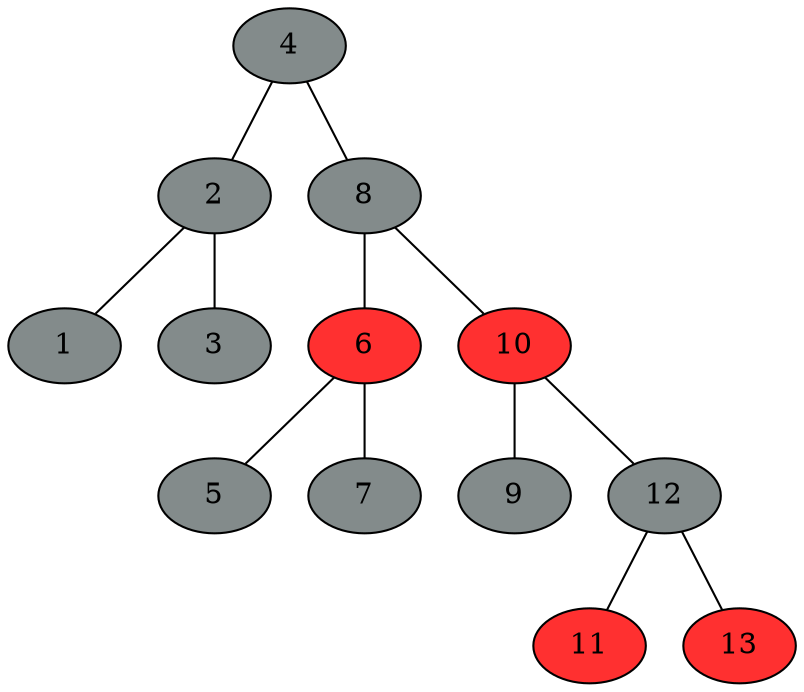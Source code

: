 graph A{
4[style=filled,fillcolor=azure4];
2[style=filled,fillcolor=azure4];
1[style=filled,fillcolor=azure4];
3[style=filled,fillcolor=azure4];
8[style=filled,fillcolor=azure4];
6[style=filled,fillcolor=firebrick1];
5[style=filled,fillcolor=azure4];
7[style=filled,fillcolor=azure4];
10[style=filled,fillcolor=firebrick1];
9[style=filled,fillcolor=azure4];
12[style=filled,fillcolor=azure4];
11[style=filled,fillcolor=firebrick1];
13[style=filled,fillcolor=firebrick1];
4--2;
4--8;
2--1;
2--3;
8--6;
8--10;
6--5;
6--7;
10--9;
10--12;
12--11;
12--13;

}